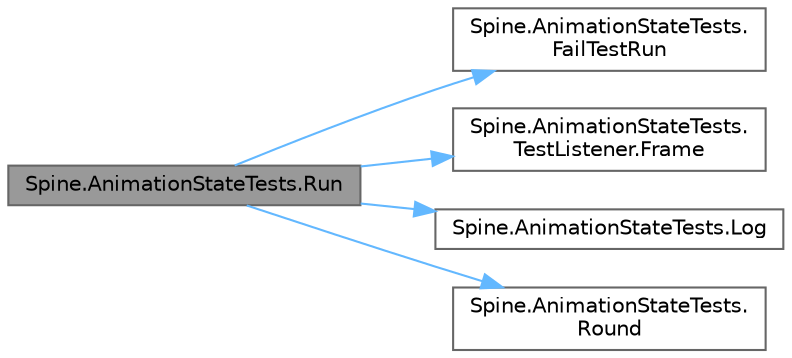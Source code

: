 digraph "Spine.AnimationStateTests.Run"
{
 // LATEX_PDF_SIZE
  bgcolor="transparent";
  edge [fontname=Helvetica,fontsize=10,labelfontname=Helvetica,labelfontsize=10];
  node [fontname=Helvetica,fontsize=10,shape=box,height=0.2,width=0.4];
  rankdir="LR";
  Node1 [id="Node000001",label="Spine.AnimationStateTests.Run",height=0.2,width=0.4,color="gray40", fillcolor="grey60", style="filled", fontcolor="black",tooltip=" "];
  Node1 -> Node2 [id="edge5_Node000001_Node000002",color="steelblue1",style="solid",tooltip=" "];
  Node2 [id="Node000002",label="Spine.AnimationStateTests.\lFailTestRun",height=0.2,width=0.4,color="grey40", fillcolor="white", style="filled",URL="$class_spine_1_1_animation_state_tests.html#af2d9a1304d2dc91cd6fb1eab78cf8694",tooltip=" "];
  Node1 -> Node3 [id="edge6_Node000001_Node000003",color="steelblue1",style="solid",tooltip=" "];
  Node3 [id="Node000003",label="Spine.AnimationStateTests.\lTestListener.Frame",height=0.2,width=0.4,color="grey40", fillcolor="white", style="filled",URL="$class_spine_1_1_animation_state_tests_1_1_test_listener.html#a08351fdb539082206d8dd2c9b89b94e3",tooltip=" "];
  Node1 -> Node4 [id="edge7_Node000001_Node000004",color="steelblue1",style="solid",tooltip=" "];
  Node4 [id="Node000004",label="Spine.AnimationStateTests.Log",height=0.2,width=0.4,color="grey40", fillcolor="white", style="filled",URL="$class_spine_1_1_animation_state_tests.html#af1b467a1323f7f0dee5661140660fc4e",tooltip=" "];
  Node1 -> Node5 [id="edge8_Node000001_Node000005",color="steelblue1",style="solid",tooltip=" "];
  Node5 [id="Node000005",label="Spine.AnimationStateTests.\lRound",height=0.2,width=0.4,color="grey40", fillcolor="white", style="filled",URL="$class_spine_1_1_animation_state_tests.html#a61c13c50ae50ee272919cb1a0b1cd9c1",tooltip=" "];
}
